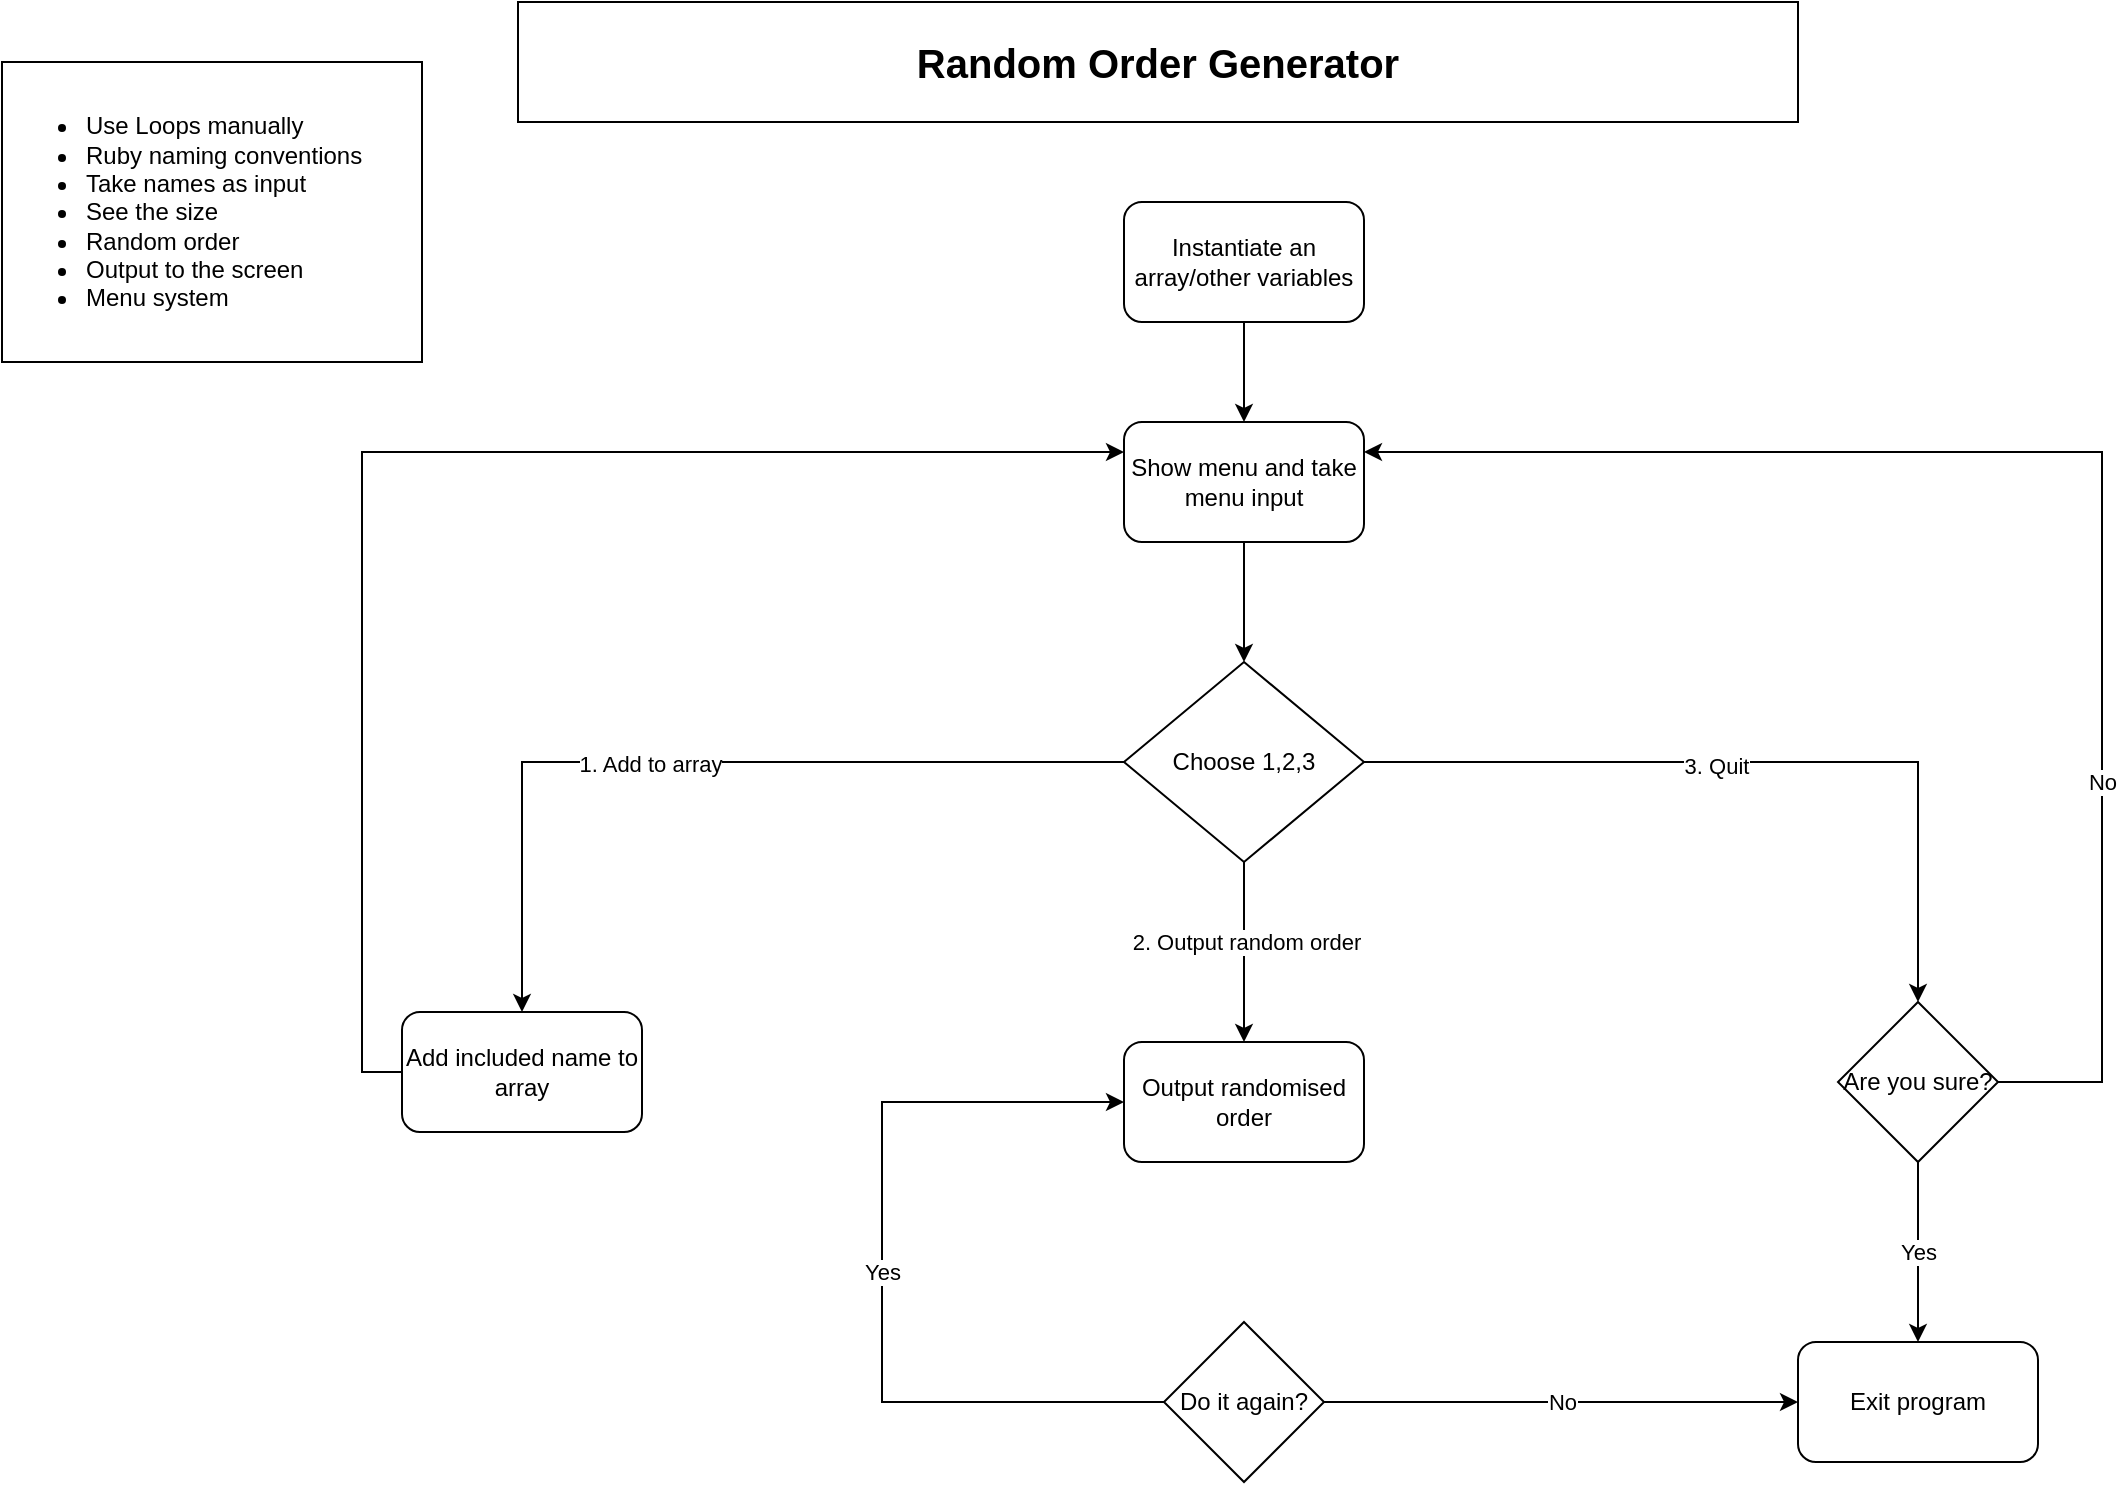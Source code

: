 <mxfile version="13.10.0" type="device"><diagram id="2HxlkZzpyCvAFzPylmPW" name="Page-1"><mxGraphModel dx="2122" dy="743" grid="1" gridSize="10" guides="1" tooltips="1" connect="1" arrows="1" fold="1" page="1" pageScale="1" pageWidth="827" pageHeight="1169" math="0" shadow="0"><root><mxCell id="0"/><mxCell id="1" parent="0"/><mxCell id="PZcZgkIcqBZpVzPifbB4-1" value="&lt;font style=&quot;font-size: 20px&quot;&gt;&lt;b&gt;Random Order Generator&lt;/b&gt;&lt;/font&gt;" style="rounded=0;whiteSpace=wrap;html=1;" parent="1" vertex="1"><mxGeometry x="-122" y="20" width="640" height="60" as="geometry"/></mxCell><mxCell id="PZcZgkIcqBZpVzPifbB4-2" value="&lt;ul&gt;&lt;li&gt;Use Loops manually&lt;/li&gt;&lt;li&gt;Ruby naming conventions&lt;/li&gt;&lt;li&gt;Take names as input&lt;/li&gt;&lt;li&gt;See the size&lt;/li&gt;&lt;li&gt;Random order&lt;/li&gt;&lt;li&gt;Output to the screen&lt;/li&gt;&lt;li&gt;Menu system&lt;/li&gt;&lt;/ul&gt;" style="rounded=0;whiteSpace=wrap;html=1;align=left;" parent="1" vertex="1"><mxGeometry x="-380" y="50" width="210" height="150" as="geometry"/></mxCell><mxCell id="PZcZgkIcqBZpVzPifbB4-8" style="edgeStyle=orthogonalEdgeStyle;rounded=0;orthogonalLoop=1;jettySize=auto;html=1;exitX=0.5;exitY=1;exitDx=0;exitDy=0;" parent="1" source="PZcZgkIcqBZpVzPifbB4-5" edge="1"><mxGeometry relative="1" as="geometry"><mxPoint x="241" y="230" as="targetPoint"/></mxGeometry></mxCell><mxCell id="PZcZgkIcqBZpVzPifbB4-5" value="Instantiate an array/other variables" style="rounded=1;whiteSpace=wrap;html=1;" parent="1" vertex="1"><mxGeometry x="181" y="120" width="120" height="60" as="geometry"/></mxCell><mxCell id="PZcZgkIcqBZpVzPifbB4-13" style="edgeStyle=orthogonalEdgeStyle;rounded=0;orthogonalLoop=1;jettySize=auto;html=1;exitX=0.5;exitY=1;exitDx=0;exitDy=0;" parent="1" source="PZcZgkIcqBZpVzPifbB4-6" edge="1"><mxGeometry relative="1" as="geometry"><mxPoint x="241" y="350" as="targetPoint"/></mxGeometry></mxCell><mxCell id="PZcZgkIcqBZpVzPifbB4-6" value="Show menu and take menu input" style="rounded=1;whiteSpace=wrap;html=1;" parent="1" vertex="1"><mxGeometry x="181" y="230" width="120" height="60" as="geometry"/></mxCell><mxCell id="PZcZgkIcqBZpVzPifbB4-17" style="edgeStyle=orthogonalEdgeStyle;rounded=0;orthogonalLoop=1;jettySize=auto;html=1;exitX=0;exitY=0.5;exitDx=0;exitDy=0;" parent="1" source="PZcZgkIcqBZpVzPifbB4-9" target="PZcZgkIcqBZpVzPifbB4-14" edge="1"><mxGeometry relative="1" as="geometry"/></mxCell><mxCell id="PZcZgkIcqBZpVzPifbB4-18" value="1. Add to array" style="edgeLabel;html=1;align=center;verticalAlign=middle;resizable=0;points=[];" parent="PZcZgkIcqBZpVzPifbB4-17" vertex="1" connectable="0"><mxGeometry x="0.116" y="1" relative="1" as="geometry"><mxPoint as="offset"/></mxGeometry></mxCell><mxCell id="PZcZgkIcqBZpVzPifbB4-19" style="edgeStyle=orthogonalEdgeStyle;rounded=0;orthogonalLoop=1;jettySize=auto;html=1;exitX=0.5;exitY=1;exitDx=0;exitDy=0;" parent="1" source="PZcZgkIcqBZpVzPifbB4-9" target="PZcZgkIcqBZpVzPifbB4-20" edge="1"><mxGeometry relative="1" as="geometry"><mxPoint x="-119" y="490" as="targetPoint"/></mxGeometry></mxCell><mxCell id="PZcZgkIcqBZpVzPifbB4-21" value="2. Output random order" style="edgeLabel;html=1;align=center;verticalAlign=middle;resizable=0;points=[];" parent="PZcZgkIcqBZpVzPifbB4-19" vertex="1" connectable="0"><mxGeometry x="-0.109" y="1" relative="1" as="geometry"><mxPoint as="offset"/></mxGeometry></mxCell><mxCell id="PZcZgkIcqBZpVzPifbB4-23" style="edgeStyle=orthogonalEdgeStyle;rounded=0;orthogonalLoop=1;jettySize=auto;html=1;exitX=1;exitY=0.5;exitDx=0;exitDy=0;entryX=0.5;entryY=0;entryDx=0;entryDy=0;" parent="1" source="PZcZgkIcqBZpVzPifbB4-9" target="PZcZgkIcqBZpVzPifbB4-22" edge="1"><mxGeometry relative="1" as="geometry"/></mxCell><mxCell id="PZcZgkIcqBZpVzPifbB4-24" value="3. Quit" style="edgeLabel;html=1;align=center;verticalAlign=middle;resizable=0;points=[];" parent="PZcZgkIcqBZpVzPifbB4-23" vertex="1" connectable="0"><mxGeometry x="-0.116" y="-2" relative="1" as="geometry"><mxPoint as="offset"/></mxGeometry></mxCell><mxCell id="PZcZgkIcqBZpVzPifbB4-9" value="Choose 1,2,3" style="rhombus;whiteSpace=wrap;html=1;" parent="1" vertex="1"><mxGeometry x="181" y="350" width="120" height="100" as="geometry"/></mxCell><mxCell id="PZcZgkIcqBZpVzPifbB4-29" style="edgeStyle=orthogonalEdgeStyle;rounded=0;orthogonalLoop=1;jettySize=auto;html=1;exitX=0;exitY=0.5;exitDx=0;exitDy=0;entryX=0;entryY=0.25;entryDx=0;entryDy=0;" parent="1" source="PZcZgkIcqBZpVzPifbB4-14" target="PZcZgkIcqBZpVzPifbB4-6" edge="1"><mxGeometry relative="1" as="geometry"/></mxCell><mxCell id="PZcZgkIcqBZpVzPifbB4-14" value="Add included name to array" style="rounded=1;whiteSpace=wrap;html=1;" parent="1" vertex="1"><mxGeometry x="-180" y="525" width="120" height="60" as="geometry"/></mxCell><mxCell id="PZcZgkIcqBZpVzPifbB4-20" value="Output randomised order" style="rounded=1;whiteSpace=wrap;html=1;" parent="1" vertex="1"><mxGeometry x="181" y="540" width="120" height="60" as="geometry"/></mxCell><mxCell id="PZcZgkIcqBZpVzPifbB4-25" style="edgeStyle=orthogonalEdgeStyle;rounded=0;orthogonalLoop=1;jettySize=auto;html=1;exitX=1;exitY=0.5;exitDx=0;exitDy=0;entryX=1;entryY=0.25;entryDx=0;entryDy=0;" parent="1" source="PZcZgkIcqBZpVzPifbB4-22" target="PZcZgkIcqBZpVzPifbB4-6" edge="1"><mxGeometry relative="1" as="geometry"><Array as="points"><mxPoint x="670" y="560"/><mxPoint x="670" y="245"/></Array></mxGeometry></mxCell><mxCell id="PZcZgkIcqBZpVzPifbB4-26" value="No" style="edgeLabel;html=1;align=center;verticalAlign=middle;resizable=0;points=[];" parent="PZcZgkIcqBZpVzPifbB4-25" vertex="1" connectable="0"><mxGeometry x="-0.45" relative="1" as="geometry"><mxPoint as="offset"/></mxGeometry></mxCell><mxCell id="PZcZgkIcqBZpVzPifbB4-28" value="Yes" style="edgeStyle=orthogonalEdgeStyle;rounded=0;orthogonalLoop=1;jettySize=auto;html=1;exitX=0.5;exitY=1;exitDx=0;exitDy=0;entryX=0.5;entryY=0;entryDx=0;entryDy=0;" parent="1" source="PZcZgkIcqBZpVzPifbB4-22" target="PZcZgkIcqBZpVzPifbB4-27" edge="1"><mxGeometry relative="1" as="geometry"/></mxCell><mxCell id="PZcZgkIcqBZpVzPifbB4-22" value="Are you sure?" style="rhombus;whiteSpace=wrap;html=1;" parent="1" vertex="1"><mxGeometry x="538" y="520" width="80" height="80" as="geometry"/></mxCell><mxCell id="PZcZgkIcqBZpVzPifbB4-27" value="Exit program" style="rounded=1;whiteSpace=wrap;html=1;" parent="1" vertex="1"><mxGeometry x="518" y="690" width="120" height="60" as="geometry"/></mxCell><mxCell id="PZcZgkIcqBZpVzPifbB4-31" value="Yes" style="edgeStyle=orthogonalEdgeStyle;rounded=0;orthogonalLoop=1;jettySize=auto;html=1;exitX=0;exitY=0.5;exitDx=0;exitDy=0;entryX=0;entryY=0.5;entryDx=0;entryDy=0;" parent="1" source="PZcZgkIcqBZpVzPifbB4-30" target="PZcZgkIcqBZpVzPifbB4-20" edge="1"><mxGeometry relative="1" as="geometry"><Array as="points"><mxPoint x="60" y="720"/><mxPoint x="60" y="570"/></Array></mxGeometry></mxCell><mxCell id="PZcZgkIcqBZpVzPifbB4-32" value="No" style="edgeStyle=orthogonalEdgeStyle;rounded=0;orthogonalLoop=1;jettySize=auto;html=1;exitX=1;exitY=0.5;exitDx=0;exitDy=0;" parent="1" source="PZcZgkIcqBZpVzPifbB4-30" target="PZcZgkIcqBZpVzPifbB4-27" edge="1"><mxGeometry relative="1" as="geometry"/></mxCell><mxCell id="PZcZgkIcqBZpVzPifbB4-30" value="Do it again?" style="rhombus;whiteSpace=wrap;html=1;" parent="1" vertex="1"><mxGeometry x="201" y="680" width="80" height="80" as="geometry"/></mxCell></root></mxGraphModel></diagram></mxfile>